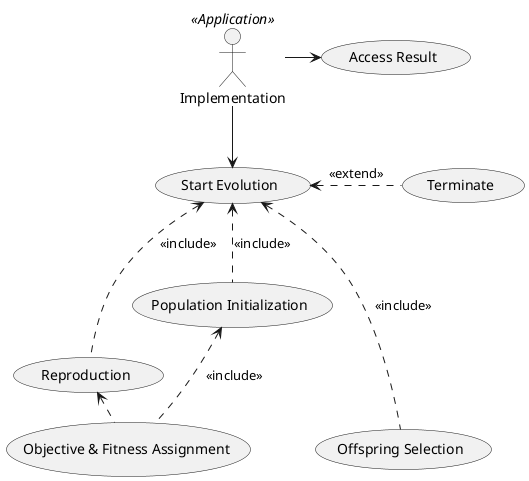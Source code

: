 @startuml
skinparam monochrome true

Implementation <<Application>>

(Start Evolution) as (Evolve)
(Objective & Fitness Assignment) as (Evaluation)
'(Evolve with Termination) as (StartWithTermination)

'(StartWithTermination) <. (Termination) : <<include>>
'(StartWithTermination) <. (Evolve) : <<include>>

(Evolve) <. (Terminate) : <<extend>>

'Implementation --> (StartWithTermination)
Implementation --> (Evolve)
'Implementation ---> (Terminate)
Implementation -> (Access Result)

(Evolve) <.. (Population Initialization) : <<include>>
(Evolve) <.. (Reproduction) : <<include>>
(Evolve) <... (Offspring Selection) : <<include>>

(Population Initialization)  <.. (Evaluation) : <<include>>
(Reproduction)  <. (Evaluation) : <<include>>

@enduml